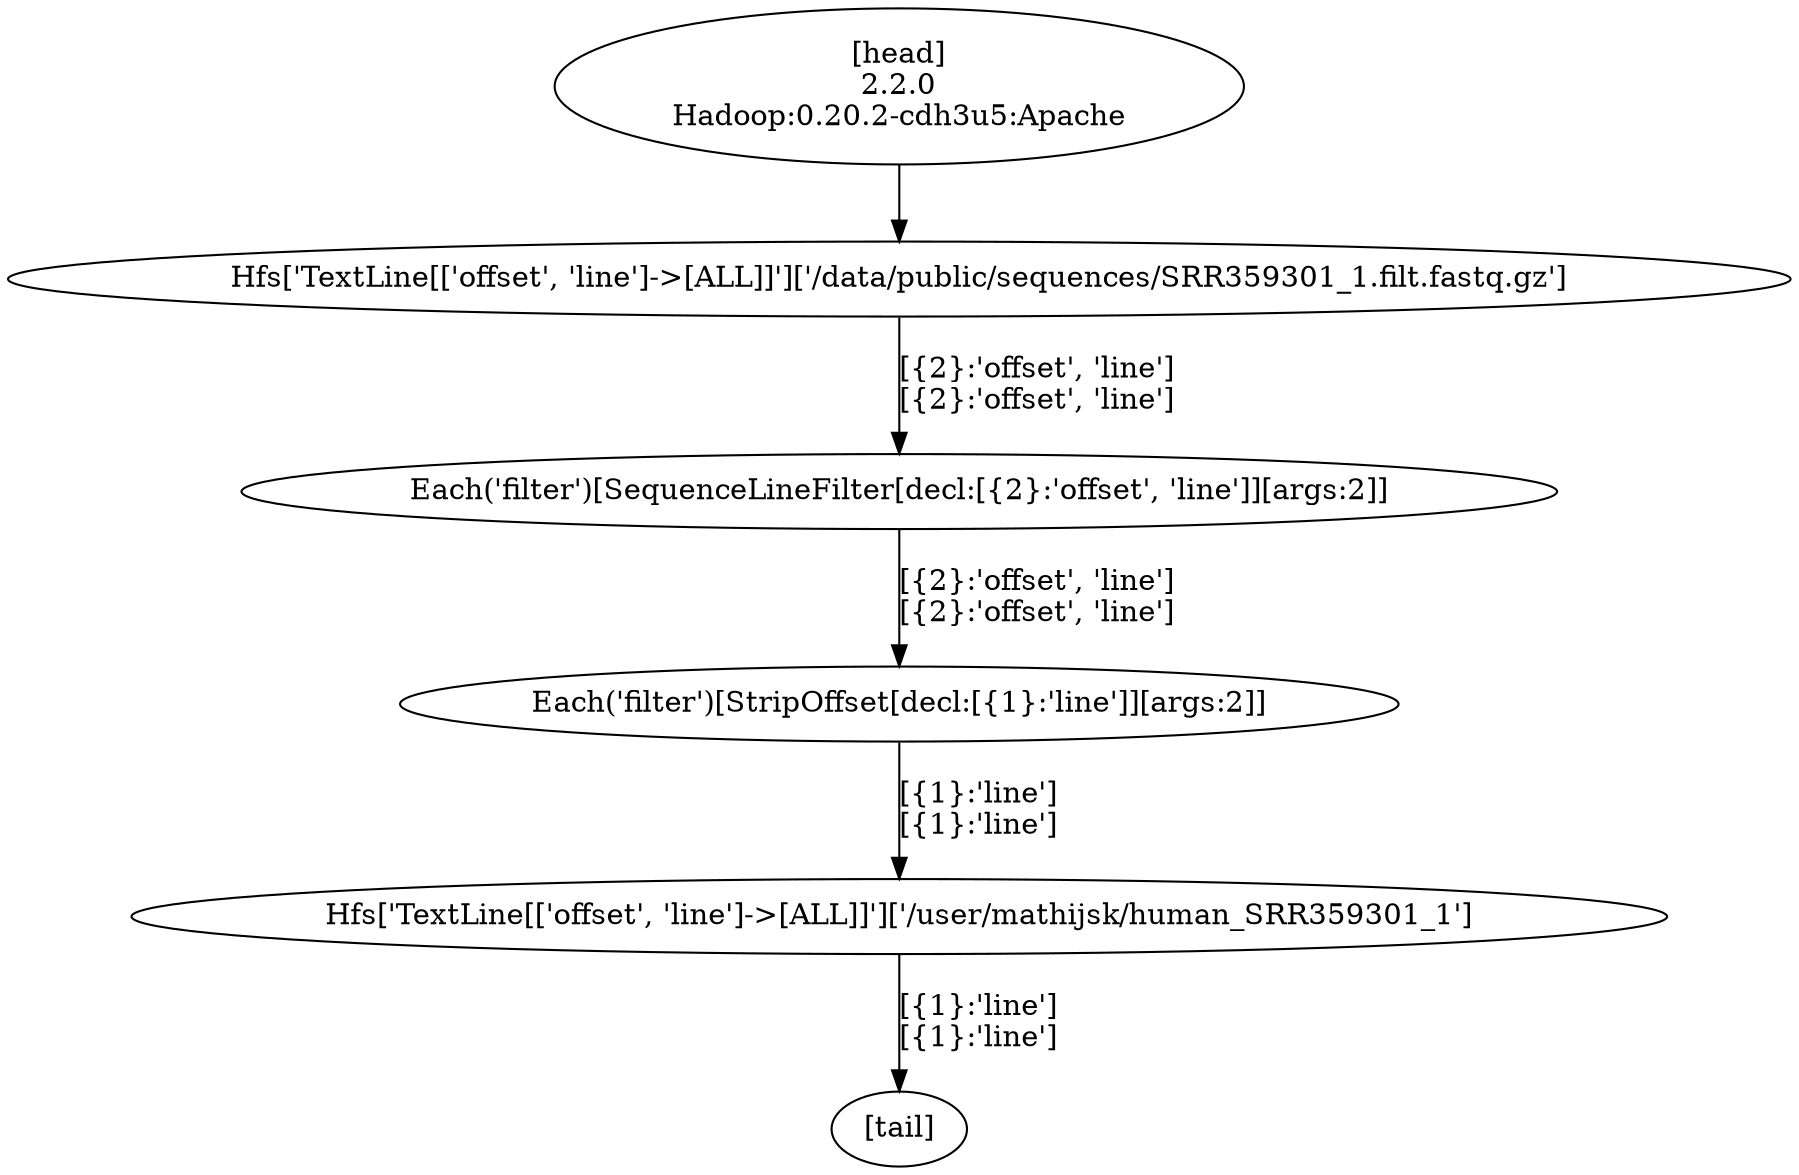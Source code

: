 digraph G {
  1 [label = "Each('filter')[StripOffset[decl:[{1}:'line']][args:2]]"];
  2 [label = "Hfs['TextLine[['offset', 'line']->[ALL]]']['/user/mathijsk/human_SRR359301_1']"];
  3 [label = "Each('filter')[SequenceLineFilter[decl:[{2}:'offset', 'line']][args:2]]"];
  4 [label = "Hfs['TextLine[['offset', 'line']->[ALL]]']['/data/public/sequences/SRR359301_1.filt.fastq.gz']"];
  5 [label = "[head]\n2.2.0\nHadoop:0.20.2-cdh3u5:Apache"];
  6 [label = "[tail]"];
  1 -> 2 [label = "[{1}:'line']\n[{1}:'line']"];
  4 -> 3 [label = "[{2}:'offset', 'line']\n[{2}:'offset', 'line']"];
  3 -> 1 [label = "[{2}:'offset', 'line']\n[{2}:'offset', 'line']"];
  5 -> 4 [label = ""];
  2 -> 6 [label = "[{1}:'line']\n[{1}:'line']"];
}
